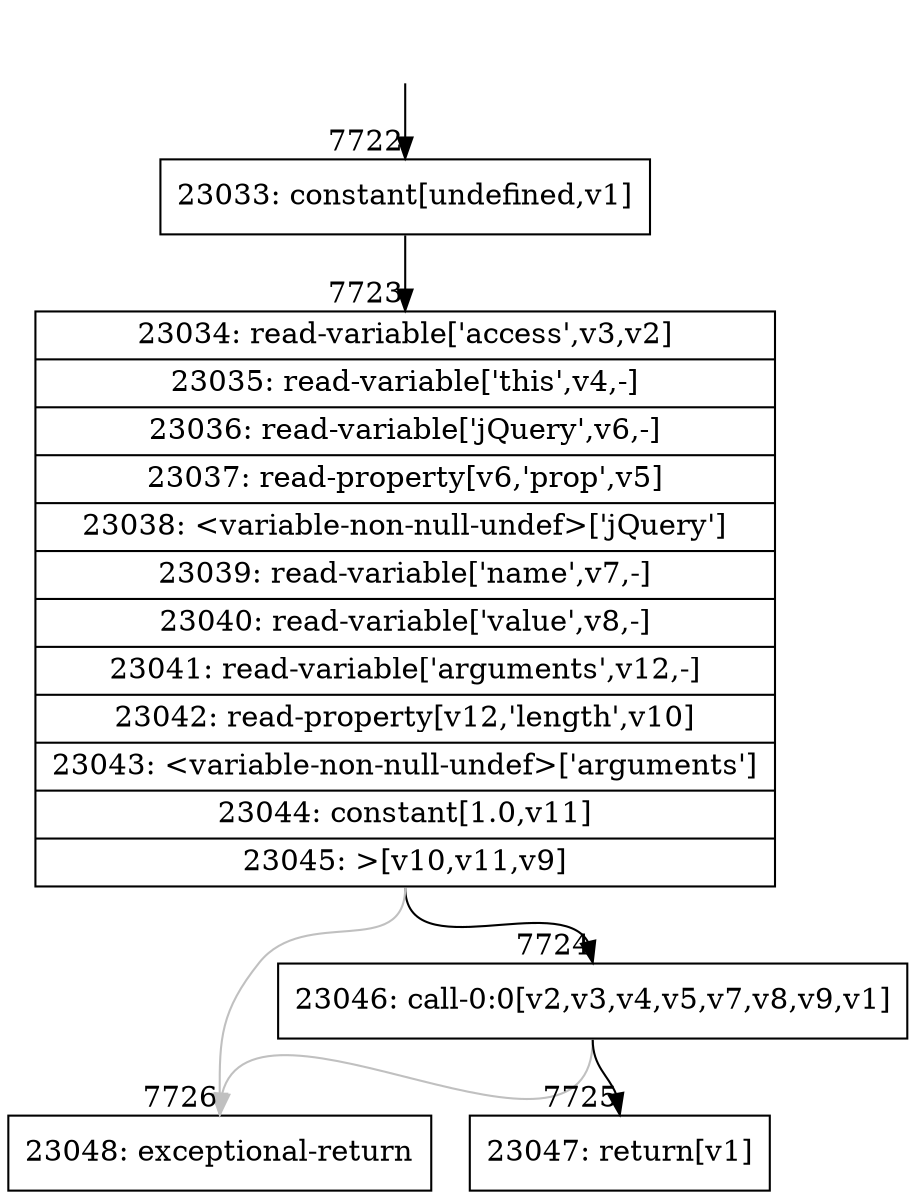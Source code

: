 digraph {
rankdir="TD"
BB_entry478[shape=none,label=""];
BB_entry478 -> BB7722 [tailport=s, headport=n, headlabel="    7722"]
BB7722 [shape=record label="{23033: constant[undefined,v1]}" ] 
BB7722 -> BB7723 [tailport=s, headport=n, headlabel="      7723"]
BB7723 [shape=record label="{23034: read-variable['access',v3,v2]|23035: read-variable['this',v4,-]|23036: read-variable['jQuery',v6,-]|23037: read-property[v6,'prop',v5]|23038: \<variable-non-null-undef\>['jQuery']|23039: read-variable['name',v7,-]|23040: read-variable['value',v8,-]|23041: read-variable['arguments',v12,-]|23042: read-property[v12,'length',v10]|23043: \<variable-non-null-undef\>['arguments']|23044: constant[1.0,v11]|23045: \>[v10,v11,v9]}" ] 
BB7723 -> BB7724 [tailport=s, headport=n, headlabel="      7724"]
BB7723 -> BB7726 [tailport=s, headport=n, color=gray, headlabel="      7726"]
BB7724 [shape=record label="{23046: call-0:0[v2,v3,v4,v5,v7,v8,v9,v1]}" ] 
BB7724 -> BB7725 [tailport=s, headport=n, headlabel="      7725"]
BB7724 -> BB7726 [tailport=s, headport=n, color=gray]
BB7725 [shape=record label="{23047: return[v1]}" ] 
BB7726 [shape=record label="{23048: exceptional-return}" ] 
}
